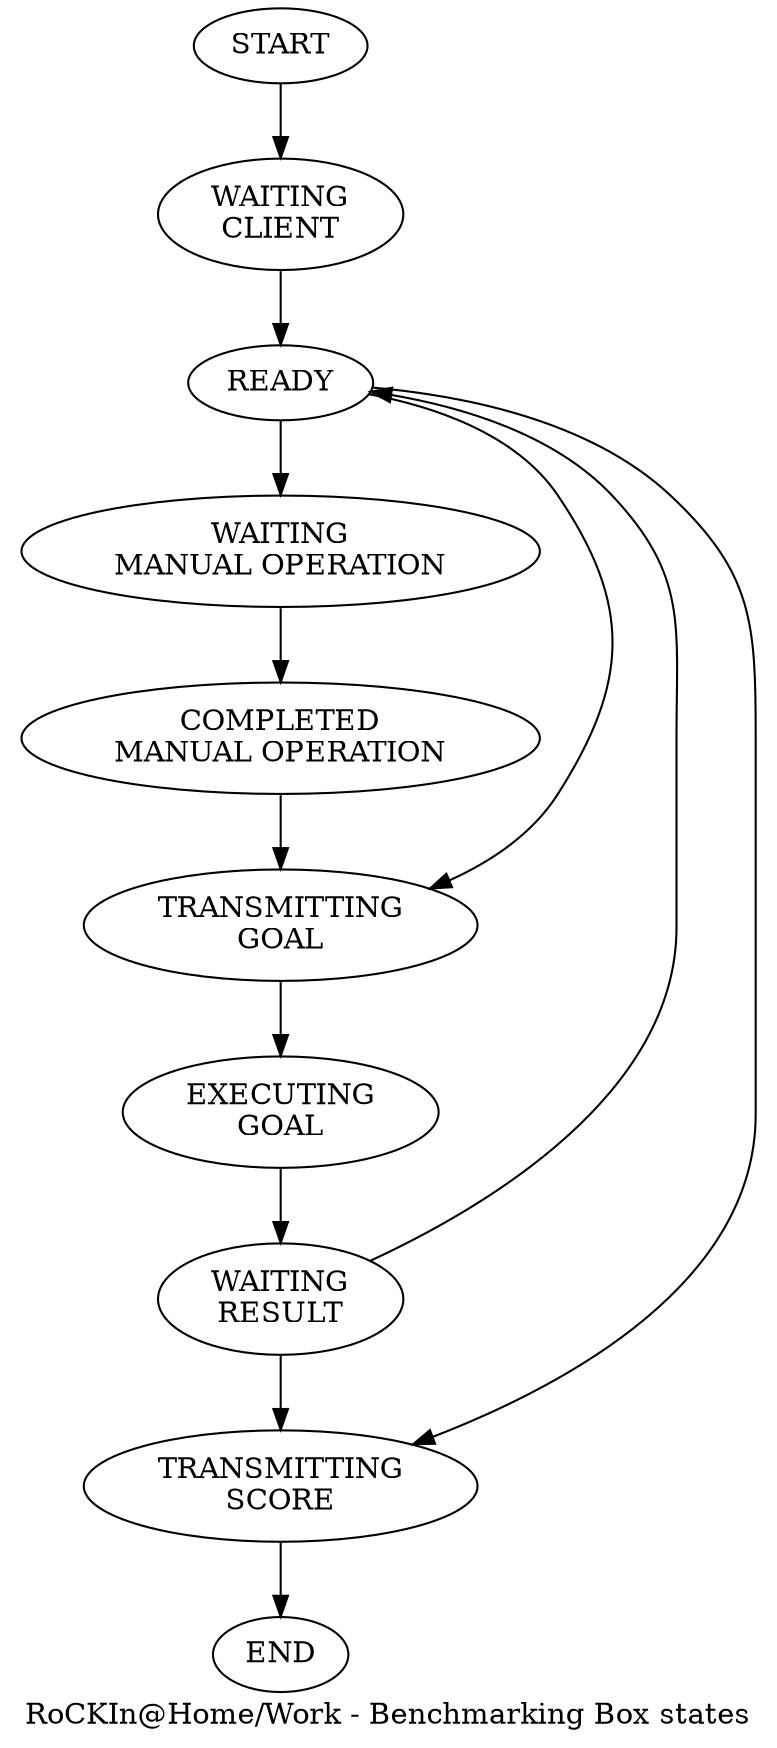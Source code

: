 digraph {
	label="RoCKIn@Home/Work - Benchmarking Box states";
	rankdir=TD
	
	node[shape="oval", style=""]
		start[label="START"];
		waiting_client[label="WAITING\nCLIENT"];
		ready[label="READY"];
		waiting_manual[label="WAITING\nMANUAL OPERATION"];
		completed_manual[label="COMPLETED\nMANUAL OPERATION"];
		transmitting_goal[label="TRANSMITTING\nGOAL"];
		executing_goal[label="EXECUTING\nGOAL"];
		waiting_result[label="WAITING\nRESULT"];
		transmitting_score[label="TRANSMITTING\nSCORE"];
		end[label="END"];

	start -> waiting_client[weight=10];
	waiting_client -> ready[weight=10];
	ready -> waiting_manual[weight=10];
	waiting_manual -> completed_manual[weight=10];
	ready -> transmitting_goal;
	ready -> transmitting_score;
	completed_manual -> transmitting_goal[weight=10];
	transmitting_goal -> executing_goal[weight=10];
	executing_goal -> waiting_result[weight=10];
	waiting_result -> transmitting_score[weight=10];
	waiting_result -> ready;
	transmitting_score -> end[weight=10];	
}
